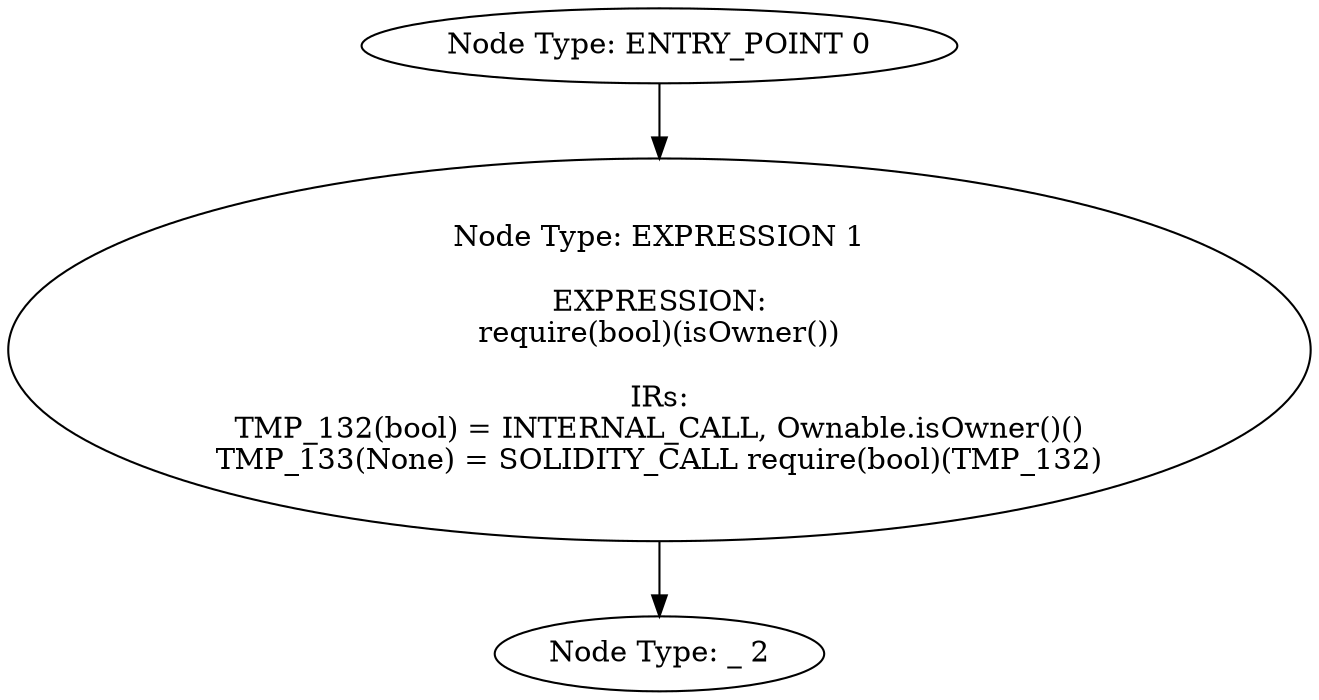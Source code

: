 digraph{
0[label="Node Type: ENTRY_POINT 0
"];
0->1;
1[label="Node Type: EXPRESSION 1

EXPRESSION:
require(bool)(isOwner())

IRs:
TMP_132(bool) = INTERNAL_CALL, Ownable.isOwner()()
TMP_133(None) = SOLIDITY_CALL require(bool)(TMP_132)"];
1->2;
2[label="Node Type: _ 2
"];
}
